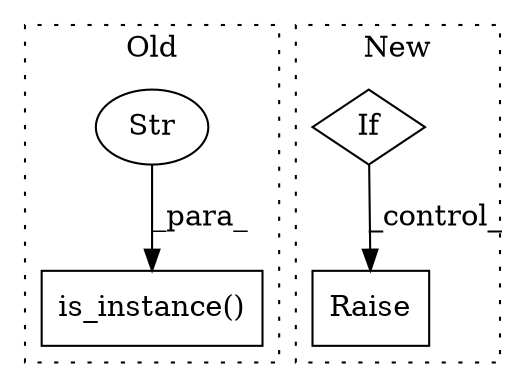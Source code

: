 digraph G {
subgraph cluster0 {
1 [label="is_instance()" a="75" s="3133,3244" l="31,10" shape="box"];
4 [label="Str" a="66" s="3199" l="45" shape="ellipse"];
label = "Old";
style="dotted";
}
subgraph cluster1 {
2 [label="Raise" a="91" s="3676" l="6" shape="box"];
3 [label="If" a="96" s="3505" l="0" shape="diamond"];
label = "New";
style="dotted";
}
3 -> 2 [label="_control_"];
4 -> 1 [label="_para_"];
}